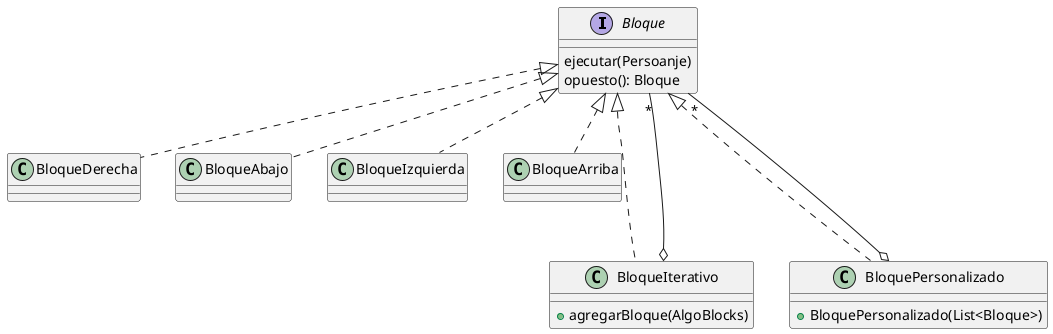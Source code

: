 @startuml
interface Bloque{
    ejecutar(Persoanje)
    opuesto(): Bloque
}

class BloqueDerecha implements Bloque{
}

class BloqueAbajo implements Bloque{
}

class BloqueIzquierda implements Bloque{
}

class BloqueArriba implements Bloque{
}

class BloqueIterativo implements Bloque{
    + agregarBloque(AlgoBlocks)
}
BloqueIterativo o--- "*"Bloque

class BloquePersonalizado implements Bloque{
    + BloquePersonalizado(List<Bloque>)
}
BloquePersonalizado o--- "*"Bloque

@enduml